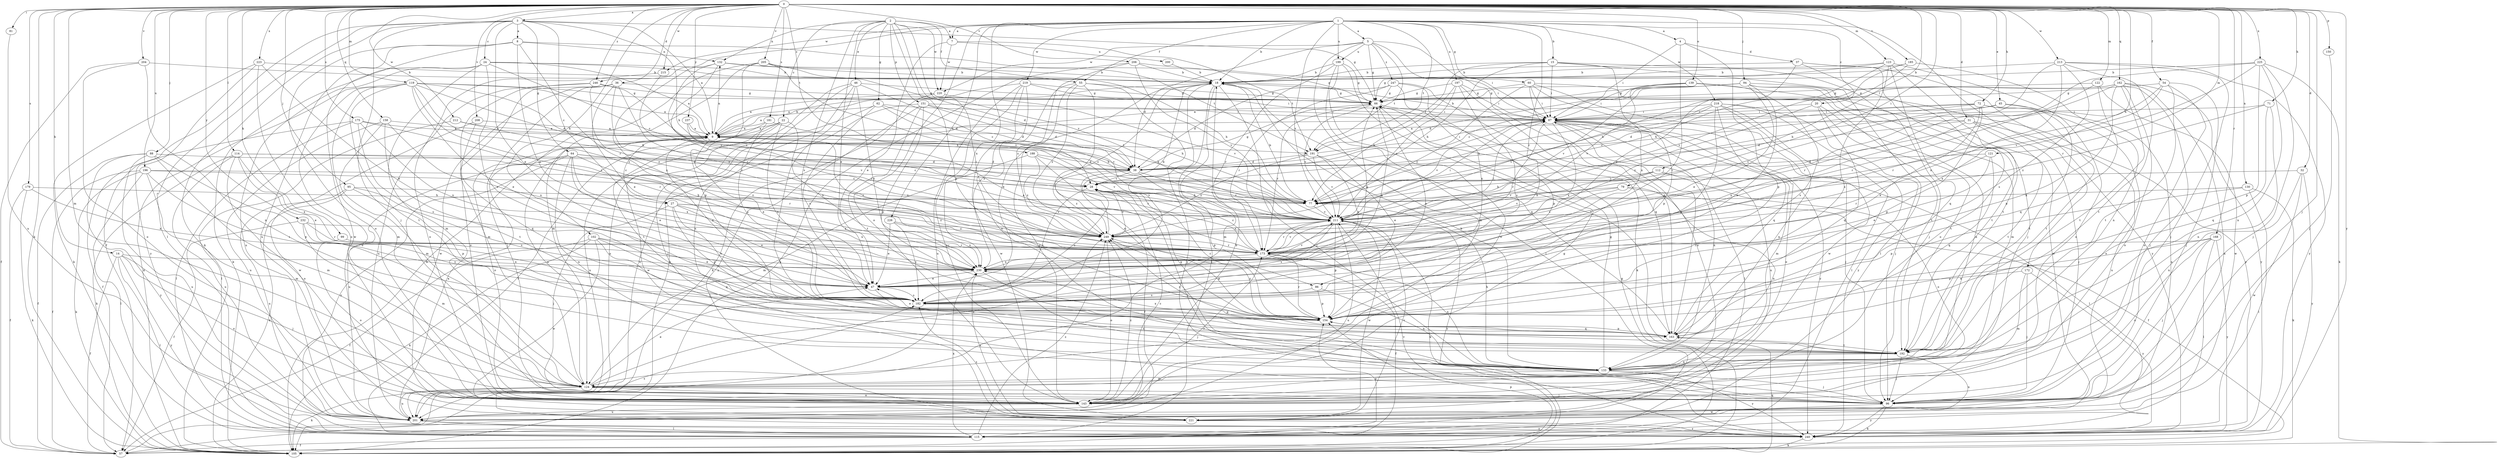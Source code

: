 strict digraph  {
0;
1;
2;
3;
4;
5;
7;
8;
9;
14;
15;
18;
20;
22;
24;
27;
28;
31;
32;
36;
37;
38;
45;
46;
47;
54;
55;
57;
60;
62;
64;
66;
71;
72;
77;
79;
81;
86;
87;
88;
94;
95;
96;
99;
102;
105;
112;
114;
115;
119;
121;
122;
123;
124;
130;
132;
133;
139;
143;
150;
151;
154;
158;
162;
163;
168;
172;
173;
175;
179;
181;
182;
185;
188;
191;
192;
196;
197;
199;
200;
201;
204;
205;
206;
208;
211;
212;
213;
215;
218;
219;
220;
221;
223;
225;
226;
230;
232;
237;
240;
246;
247;
249;
0 -> 3  [label=a];
0 -> 14  [label=b];
0 -> 31  [label=d];
0 -> 32  [label=d];
0 -> 36  [label=d];
0 -> 45  [label=e];
0 -> 54  [label=f];
0 -> 71  [label=h];
0 -> 72  [label=h];
0 -> 77  [label=h];
0 -> 79  [label=i];
0 -> 81  [label=i];
0 -> 88  [label=j];
0 -> 94  [label=j];
0 -> 95  [label=j];
0 -> 96  [label=j];
0 -> 99  [label=k];
0 -> 102  [label=k];
0 -> 105  [label=k];
0 -> 112  [label=l];
0 -> 114  [label=l];
0 -> 119  [label=m];
0 -> 121  [label=m];
0 -> 122  [label=m];
0 -> 123  [label=m];
0 -> 124  [label=m];
0 -> 130  [label=n];
0 -> 139  [label=o];
0 -> 150  [label=p];
0 -> 158  [label=q];
0 -> 162  [label=q];
0 -> 168  [label=r];
0 -> 175  [label=s];
0 -> 179  [label=s];
0 -> 181  [label=s];
0 -> 185  [label=t];
0 -> 188  [label=t];
0 -> 196  [label=u];
0 -> 204  [label=v];
0 -> 205  [label=v];
0 -> 206  [label=v];
0 -> 208  [label=v];
0 -> 212  [label=w];
0 -> 213  [label=w];
0 -> 215  [label=w];
0 -> 223  [label=x];
0 -> 225  [label=x];
0 -> 232  [label=y];
0 -> 237  [label=y];
0 -> 240  [label=y];
0 -> 246  [label=z];
1 -> 4  [label=a];
1 -> 5  [label=a];
1 -> 7  [label=a];
1 -> 15  [label=b];
1 -> 18  [label=b];
1 -> 20  [label=c];
1 -> 55  [label=f];
1 -> 60  [label=g];
1 -> 143  [label=o];
1 -> 172  [label=r];
1 -> 173  [label=r];
1 -> 191  [label=t];
1 -> 197  [label=u];
1 -> 199  [label=u];
1 -> 211  [label=v];
1 -> 215  [label=w];
1 -> 218  [label=w];
1 -> 219  [label=w];
1 -> 226  [label=x];
1 -> 230  [label=x];
1 -> 246  [label=z];
2 -> 7  [label=a];
2 -> 22  [label=c];
2 -> 46  [label=e];
2 -> 47  [label=e];
2 -> 55  [label=f];
2 -> 62  [label=g];
2 -> 86  [label=i];
2 -> 132  [label=n];
2 -> 151  [label=p];
2 -> 154  [label=p];
2 -> 182  [label=s];
2 -> 211  [label=v];
2 -> 220  [label=w];
3 -> 8  [label=a];
3 -> 9  [label=a];
3 -> 24  [label=c];
3 -> 27  [label=c];
3 -> 47  [label=e];
3 -> 57  [label=f];
3 -> 64  [label=g];
3 -> 66  [label=g];
3 -> 77  [label=h];
3 -> 96  [label=j];
3 -> 105  [label=k];
3 -> 115  [label=l];
4 -> 37  [label=d];
4 -> 86  [label=i];
4 -> 87  [label=i];
4 -> 154  [label=p];
5 -> 38  [label=d];
5 -> 66  [label=g];
5 -> 87  [label=i];
5 -> 124  [label=m];
5 -> 163  [label=q];
5 -> 191  [label=t];
5 -> 199  [label=u];
5 -> 220  [label=w];
5 -> 247  [label=z];
7 -> 47  [label=e];
7 -> 191  [label=t];
7 -> 200  [label=u];
7 -> 220  [label=w];
8 -> 132  [label=n];
8 -> 143  [label=o];
8 -> 173  [label=r];
8 -> 191  [label=t];
8 -> 201  [label=u];
8 -> 221  [label=w];
8 -> 230  [label=x];
9 -> 18  [label=b];
9 -> 27  [label=c];
9 -> 47  [label=e];
9 -> 132  [label=n];
9 -> 143  [label=o];
9 -> 173  [label=r];
9 -> 191  [label=t];
14 -> 57  [label=f];
14 -> 96  [label=j];
14 -> 115  [label=l];
14 -> 143  [label=o];
14 -> 230  [label=x];
14 -> 240  [label=y];
15 -> 18  [label=b];
15 -> 77  [label=h];
15 -> 87  [label=i];
15 -> 96  [label=j];
15 -> 115  [label=l];
15 -> 191  [label=t];
15 -> 230  [label=x];
18 -> 66  [label=g];
18 -> 96  [label=j];
18 -> 115  [label=l];
18 -> 124  [label=m];
18 -> 163  [label=q];
18 -> 182  [label=s];
18 -> 249  [label=z];
20 -> 87  [label=i];
20 -> 133  [label=n];
20 -> 163  [label=q];
20 -> 192  [label=t];
20 -> 249  [label=z];
22 -> 9  [label=a];
22 -> 115  [label=l];
22 -> 182  [label=s];
22 -> 201  [label=u];
22 -> 221  [label=w];
22 -> 230  [label=x];
24 -> 9  [label=a];
24 -> 18  [label=b];
24 -> 28  [label=c];
24 -> 38  [label=d];
24 -> 105  [label=k];
24 -> 124  [label=m];
24 -> 182  [label=s];
24 -> 201  [label=u];
27 -> 47  [label=e];
27 -> 96  [label=j];
27 -> 154  [label=p];
27 -> 182  [label=s];
27 -> 211  [label=v];
27 -> 230  [label=x];
27 -> 249  [label=z];
28 -> 77  [label=h];
28 -> 96  [label=j];
28 -> 163  [label=q];
28 -> 182  [label=s];
31 -> 9  [label=a];
31 -> 38  [label=d];
31 -> 96  [label=j];
31 -> 192  [label=t];
31 -> 201  [label=u];
31 -> 230  [label=x];
32 -> 28  [label=c];
32 -> 133  [label=n];
32 -> 221  [label=w];
32 -> 240  [label=y];
36 -> 47  [label=e];
36 -> 66  [label=g];
36 -> 96  [label=j];
36 -> 143  [label=o];
36 -> 173  [label=r];
36 -> 221  [label=w];
36 -> 249  [label=z];
37 -> 18  [label=b];
37 -> 96  [label=j];
37 -> 143  [label=o];
37 -> 173  [label=r];
37 -> 240  [label=y];
38 -> 28  [label=c];
38 -> 57  [label=f];
38 -> 66  [label=g];
38 -> 154  [label=p];
38 -> 211  [label=v];
38 -> 249  [label=z];
45 -> 87  [label=i];
45 -> 192  [label=t];
45 -> 201  [label=u];
45 -> 211  [label=v];
46 -> 28  [label=c];
46 -> 66  [label=g];
46 -> 133  [label=n];
46 -> 192  [label=t];
46 -> 201  [label=u];
46 -> 230  [label=x];
46 -> 240  [label=y];
47 -> 18  [label=b];
47 -> 66  [label=g];
47 -> 133  [label=n];
47 -> 182  [label=s];
54 -> 66  [label=g];
54 -> 96  [label=j];
54 -> 143  [label=o];
54 -> 173  [label=r];
54 -> 192  [label=t];
54 -> 230  [label=x];
55 -> 66  [label=g];
55 -> 133  [label=n];
55 -> 143  [label=o];
55 -> 230  [label=x];
55 -> 240  [label=y];
55 -> 249  [label=z];
57 -> 182  [label=s];
60 -> 66  [label=g];
60 -> 87  [label=i];
60 -> 143  [label=o];
60 -> 154  [label=p];
60 -> 192  [label=t];
60 -> 221  [label=w];
60 -> 249  [label=z];
62 -> 9  [label=a];
62 -> 38  [label=d];
62 -> 87  [label=i];
62 -> 96  [label=j];
62 -> 182  [label=s];
62 -> 211  [label=v];
64 -> 28  [label=c];
64 -> 38  [label=d];
64 -> 47  [label=e];
64 -> 133  [label=n];
64 -> 173  [label=r];
64 -> 201  [label=u];
64 -> 230  [label=x];
64 -> 240  [label=y];
66 -> 87  [label=i];
66 -> 173  [label=r];
66 -> 182  [label=s];
66 -> 211  [label=v];
71 -> 87  [label=i];
71 -> 133  [label=n];
71 -> 163  [label=q];
71 -> 249  [label=z];
72 -> 28  [label=c];
72 -> 38  [label=d];
72 -> 47  [label=e];
72 -> 87  [label=i];
72 -> 143  [label=o];
72 -> 154  [label=p];
72 -> 192  [label=t];
77 -> 18  [label=b];
77 -> 211  [label=v];
79 -> 57  [label=f];
79 -> 77  [label=h];
79 -> 133  [label=n];
79 -> 211  [label=v];
79 -> 249  [label=z];
81 -> 201  [label=u];
86 -> 133  [label=n];
86 -> 154  [label=p];
86 -> 182  [label=s];
87 -> 9  [label=a];
87 -> 18  [label=b];
87 -> 96  [label=j];
87 -> 115  [label=l];
87 -> 124  [label=m];
87 -> 133  [label=n];
87 -> 143  [label=o];
87 -> 173  [label=r];
87 -> 201  [label=u];
87 -> 211  [label=v];
87 -> 230  [label=x];
87 -> 240  [label=y];
88 -> 38  [label=d];
88 -> 57  [label=f];
88 -> 124  [label=m];
88 -> 154  [label=p];
88 -> 201  [label=u];
88 -> 240  [label=y];
94 -> 28  [label=c];
94 -> 38  [label=d];
94 -> 47  [label=e];
94 -> 66  [label=g];
94 -> 182  [label=s];
94 -> 192  [label=t];
94 -> 211  [label=v];
94 -> 221  [label=w];
94 -> 240  [label=y];
95 -> 77  [label=h];
95 -> 105  [label=k];
95 -> 154  [label=p];
95 -> 182  [label=s];
95 -> 201  [label=u];
96 -> 105  [label=k];
96 -> 221  [label=w];
96 -> 240  [label=y];
99 -> 143  [label=o];
99 -> 173  [label=r];
102 -> 47  [label=e];
102 -> 57  [label=f];
102 -> 105  [label=k];
102 -> 163  [label=q];
102 -> 173  [label=r];
102 -> 192  [label=t];
102 -> 221  [label=w];
105 -> 66  [label=g];
105 -> 154  [label=p];
105 -> 163  [label=q];
105 -> 211  [label=v];
112 -> 28  [label=c];
112 -> 77  [label=h];
112 -> 115  [label=l];
112 -> 143  [label=o];
112 -> 211  [label=v];
114 -> 38  [label=d];
114 -> 47  [label=e];
114 -> 105  [label=k];
114 -> 143  [label=o];
114 -> 201  [label=u];
114 -> 230  [label=x];
114 -> 249  [label=z];
115 -> 57  [label=f];
115 -> 154  [label=p];
115 -> 230  [label=x];
115 -> 249  [label=z];
119 -> 9  [label=a];
119 -> 38  [label=d];
119 -> 47  [label=e];
119 -> 66  [label=g];
119 -> 77  [label=h];
119 -> 105  [label=k];
119 -> 124  [label=m];
119 -> 143  [label=o];
119 -> 173  [label=r];
119 -> 192  [label=t];
119 -> 249  [label=z];
121 -> 38  [label=d];
121 -> 47  [label=e];
121 -> 163  [label=q];
121 -> 173  [label=r];
122 -> 66  [label=g];
122 -> 163  [label=q];
122 -> 173  [label=r];
122 -> 221  [label=w];
123 -> 18  [label=b];
123 -> 66  [label=g];
123 -> 77  [label=h];
123 -> 143  [label=o];
123 -> 163  [label=q];
123 -> 182  [label=s];
123 -> 192  [label=t];
124 -> 9  [label=a];
124 -> 47  [label=e];
124 -> 96  [label=j];
124 -> 105  [label=k];
124 -> 143  [label=o];
124 -> 201  [label=u];
124 -> 249  [label=z];
130 -> 77  [label=h];
130 -> 105  [label=k];
130 -> 115  [label=l];
130 -> 154  [label=p];
132 -> 18  [label=b];
132 -> 87  [label=i];
132 -> 173  [label=r];
132 -> 211  [label=v];
132 -> 230  [label=x];
133 -> 18  [label=b];
133 -> 66  [label=g];
133 -> 77  [label=h];
133 -> 96  [label=j];
133 -> 124  [label=m];
133 -> 240  [label=y];
139 -> 66  [label=g];
139 -> 87  [label=i];
139 -> 124  [label=m];
139 -> 182  [label=s];
139 -> 211  [label=v];
143 -> 18  [label=b];
143 -> 66  [label=g];
143 -> 173  [label=r];
143 -> 201  [label=u];
143 -> 249  [label=z];
150 -> 96  [label=j];
151 -> 38  [label=d];
151 -> 77  [label=h];
151 -> 87  [label=i];
151 -> 154  [label=p];
151 -> 192  [label=t];
151 -> 201  [label=u];
151 -> 240  [label=y];
154 -> 28  [label=c];
154 -> 47  [label=e];
154 -> 163  [label=q];
154 -> 173  [label=r];
154 -> 249  [label=z];
158 -> 9  [label=a];
158 -> 124  [label=m];
158 -> 192  [label=t];
158 -> 201  [label=u];
158 -> 230  [label=x];
162 -> 9  [label=a];
162 -> 66  [label=g];
162 -> 96  [label=j];
162 -> 143  [label=o];
162 -> 154  [label=p];
162 -> 173  [label=r];
162 -> 192  [label=t];
162 -> 201  [label=u];
162 -> 240  [label=y];
163 -> 87  [label=i];
163 -> 154  [label=p];
163 -> 192  [label=t];
163 -> 230  [label=x];
163 -> 249  [label=z];
168 -> 96  [label=j];
168 -> 115  [label=l];
168 -> 143  [label=o];
168 -> 154  [label=p];
168 -> 173  [label=r];
168 -> 240  [label=y];
172 -> 47  [label=e];
172 -> 96  [label=j];
172 -> 124  [label=m];
172 -> 240  [label=y];
173 -> 9  [label=a];
173 -> 28  [label=c];
173 -> 57  [label=f];
173 -> 133  [label=n];
173 -> 211  [label=v];
173 -> 230  [label=x];
175 -> 9  [label=a];
175 -> 57  [label=f];
175 -> 115  [label=l];
175 -> 173  [label=r];
175 -> 182  [label=s];
175 -> 230  [label=x];
179 -> 57  [label=f];
179 -> 77  [label=h];
179 -> 105  [label=k];
179 -> 230  [label=x];
181 -> 9  [label=a];
181 -> 77  [label=h];
181 -> 182  [label=s];
181 -> 192  [label=t];
182 -> 9  [label=a];
182 -> 28  [label=c];
182 -> 154  [label=p];
185 -> 18  [label=b];
185 -> 77  [label=h];
185 -> 133  [label=n];
185 -> 211  [label=v];
188 -> 38  [label=d];
188 -> 124  [label=m];
188 -> 173  [label=r];
188 -> 211  [label=v];
188 -> 249  [label=z];
191 -> 38  [label=d];
191 -> 47  [label=e];
191 -> 87  [label=i];
191 -> 211  [label=v];
191 -> 230  [label=x];
191 -> 249  [label=z];
192 -> 96  [label=j];
192 -> 133  [label=n];
192 -> 201  [label=u];
196 -> 28  [label=c];
196 -> 57  [label=f];
196 -> 105  [label=k];
196 -> 115  [label=l];
196 -> 124  [label=m];
196 -> 182  [label=s];
196 -> 211  [label=v];
197 -> 66  [label=g];
197 -> 77  [label=h];
197 -> 87  [label=i];
197 -> 163  [label=q];
197 -> 182  [label=s];
197 -> 211  [label=v];
199 -> 18  [label=b];
199 -> 66  [label=g];
199 -> 115  [label=l];
199 -> 143  [label=o];
199 -> 173  [label=r];
199 -> 192  [label=t];
200 -> 18  [label=b];
201 -> 9  [label=a];
201 -> 28  [label=c];
201 -> 115  [label=l];
201 -> 240  [label=y];
204 -> 18  [label=b];
204 -> 57  [label=f];
204 -> 133  [label=n];
204 -> 143  [label=o];
205 -> 18  [label=b];
205 -> 77  [label=h];
205 -> 105  [label=k];
205 -> 124  [label=m];
205 -> 154  [label=p];
205 -> 211  [label=v];
206 -> 18  [label=b];
206 -> 66  [label=g];
206 -> 105  [label=k];
206 -> 211  [label=v];
206 -> 249  [label=z];
208 -> 9  [label=a];
208 -> 163  [label=q];
208 -> 221  [label=w];
211 -> 87  [label=i];
211 -> 105  [label=k];
211 -> 154  [label=p];
211 -> 173  [label=r];
211 -> 182  [label=s];
211 -> 201  [label=u];
211 -> 221  [label=w];
211 -> 240  [label=y];
211 -> 249  [label=z];
212 -> 9  [label=a];
212 -> 115  [label=l];
212 -> 211  [label=v];
213 -> 18  [label=b];
213 -> 96  [label=j];
213 -> 173  [label=r];
213 -> 182  [label=s];
213 -> 192  [label=t];
213 -> 230  [label=x];
213 -> 240  [label=y];
215 -> 143  [label=o];
215 -> 211  [label=v];
218 -> 77  [label=h];
218 -> 87  [label=i];
218 -> 96  [label=j];
218 -> 115  [label=l];
218 -> 133  [label=n];
218 -> 154  [label=p];
218 -> 163  [label=q];
218 -> 211  [label=v];
218 -> 240  [label=y];
219 -> 9  [label=a];
219 -> 66  [label=g];
219 -> 87  [label=i];
219 -> 133  [label=n];
219 -> 143  [label=o];
219 -> 201  [label=u];
219 -> 221  [label=w];
220 -> 9  [label=a];
220 -> 105  [label=k];
220 -> 211  [label=v];
221 -> 182  [label=s];
221 -> 211  [label=v];
221 -> 230  [label=x];
221 -> 240  [label=y];
223 -> 18  [label=b];
223 -> 47  [label=e];
223 -> 105  [label=k];
223 -> 143  [label=o];
223 -> 240  [label=y];
225 -> 18  [label=b];
225 -> 77  [label=h];
225 -> 96  [label=j];
225 -> 105  [label=k];
225 -> 133  [label=n];
225 -> 154  [label=p];
225 -> 211  [label=v];
226 -> 47  [label=e];
226 -> 182  [label=s];
226 -> 230  [label=x];
226 -> 249  [label=z];
230 -> 47  [label=e];
230 -> 66  [label=g];
230 -> 96  [label=j];
230 -> 211  [label=v];
232 -> 57  [label=f];
232 -> 124  [label=m];
232 -> 173  [label=r];
232 -> 182  [label=s];
232 -> 249  [label=z];
237 -> 9  [label=a];
237 -> 77  [label=h];
237 -> 249  [label=z];
240 -> 105  [label=k];
246 -> 66  [label=g];
246 -> 77  [label=h];
246 -> 124  [label=m];
246 -> 201  [label=u];
246 -> 249  [label=z];
247 -> 38  [label=d];
247 -> 66  [label=g];
247 -> 105  [label=k];
247 -> 154  [label=p];
247 -> 173  [label=r];
247 -> 230  [label=x];
249 -> 18  [label=b];
249 -> 28  [label=c];
249 -> 87  [label=i];
249 -> 143  [label=o];
249 -> 154  [label=p];
249 -> 173  [label=r];
}
